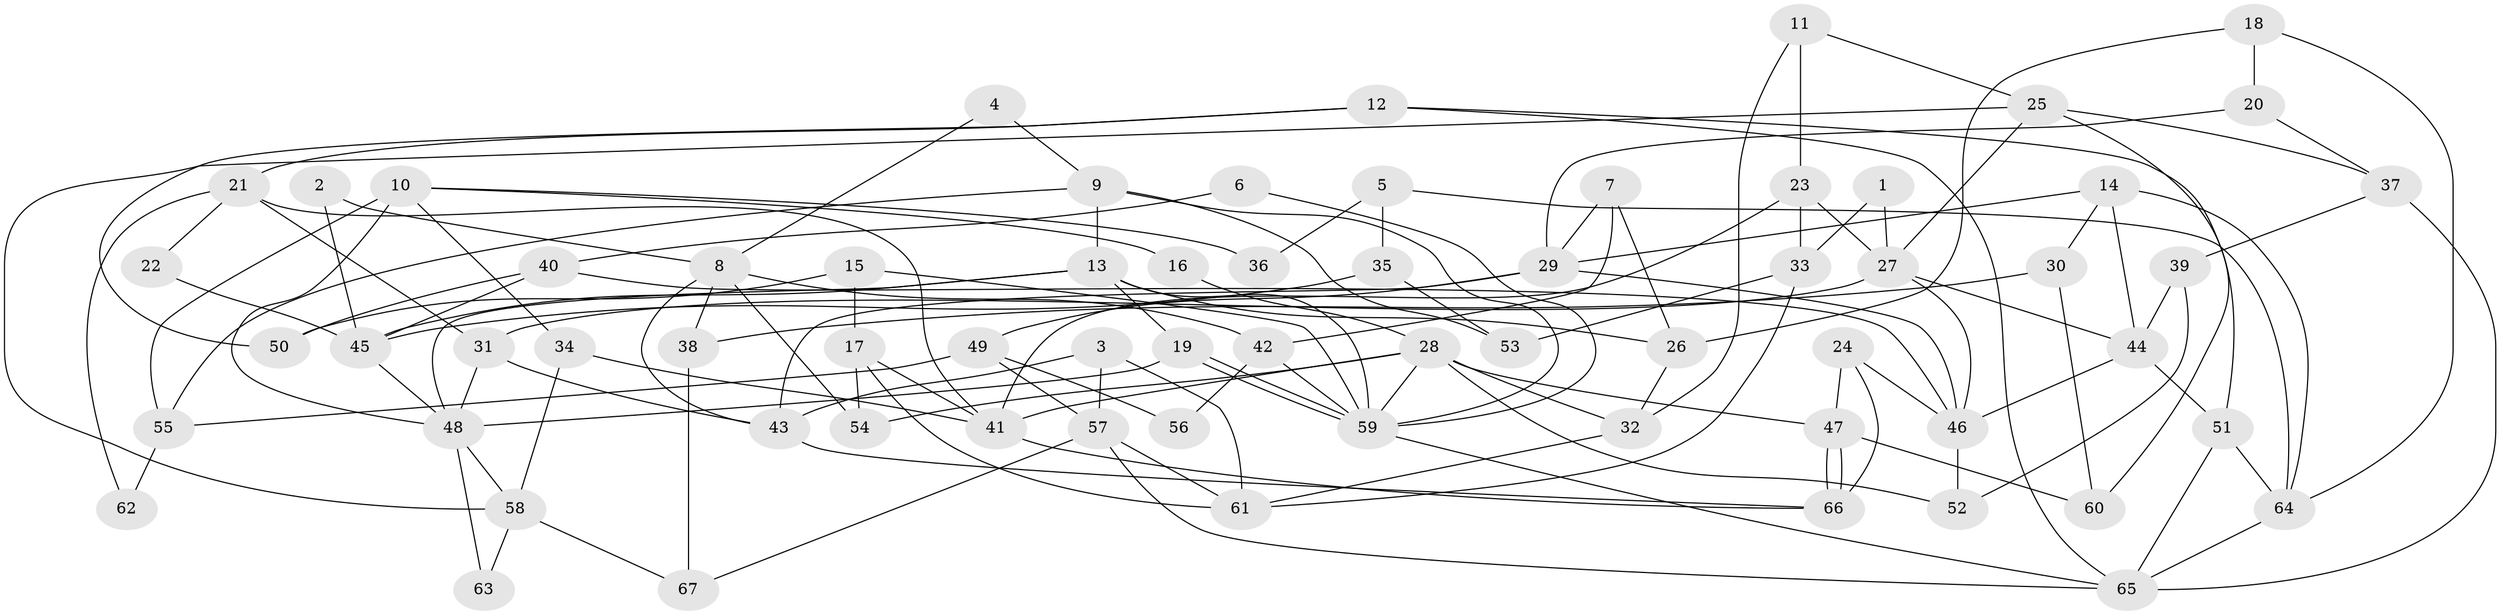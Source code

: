 // coarse degree distribution, {4: 0.34146341463414637, 2: 0.12195121951219512, 5: 0.14634146341463414, 7: 0.0975609756097561, 9: 0.024390243902439025, 8: 0.07317073170731707, 13: 0.024390243902439025, 3: 0.0975609756097561, 6: 0.07317073170731707}
// Generated by graph-tools (version 1.1) at 2025/42/03/06/25 10:42:00]
// undirected, 67 vertices, 134 edges
graph export_dot {
graph [start="1"]
  node [color=gray90,style=filled];
  1;
  2;
  3;
  4;
  5;
  6;
  7;
  8;
  9;
  10;
  11;
  12;
  13;
  14;
  15;
  16;
  17;
  18;
  19;
  20;
  21;
  22;
  23;
  24;
  25;
  26;
  27;
  28;
  29;
  30;
  31;
  32;
  33;
  34;
  35;
  36;
  37;
  38;
  39;
  40;
  41;
  42;
  43;
  44;
  45;
  46;
  47;
  48;
  49;
  50;
  51;
  52;
  53;
  54;
  55;
  56;
  57;
  58;
  59;
  60;
  61;
  62;
  63;
  64;
  65;
  66;
  67;
  1 -- 27;
  1 -- 33;
  2 -- 45;
  2 -- 8;
  3 -- 43;
  3 -- 57;
  3 -- 61;
  4 -- 8;
  4 -- 9;
  5 -- 35;
  5 -- 64;
  5 -- 36;
  6 -- 40;
  6 -- 59;
  7 -- 26;
  7 -- 42;
  7 -- 29;
  8 -- 54;
  8 -- 43;
  8 -- 38;
  8 -- 42;
  9 -- 13;
  9 -- 59;
  9 -- 53;
  9 -- 55;
  10 -- 34;
  10 -- 48;
  10 -- 16;
  10 -- 36;
  10 -- 55;
  11 -- 32;
  11 -- 23;
  11 -- 25;
  12 -- 51;
  12 -- 65;
  12 -- 21;
  12 -- 50;
  13 -- 19;
  13 -- 59;
  13 -- 26;
  13 -- 45;
  13 -- 48;
  14 -- 30;
  14 -- 29;
  14 -- 44;
  14 -- 64;
  15 -- 50;
  15 -- 59;
  15 -- 17;
  16 -- 28;
  17 -- 61;
  17 -- 41;
  17 -- 54;
  18 -- 64;
  18 -- 26;
  18 -- 20;
  19 -- 48;
  19 -- 59;
  19 -- 59;
  20 -- 29;
  20 -- 37;
  21 -- 31;
  21 -- 22;
  21 -- 41;
  21 -- 62;
  22 -- 45;
  23 -- 41;
  23 -- 27;
  23 -- 33;
  24 -- 47;
  24 -- 66;
  24 -- 46;
  25 -- 27;
  25 -- 37;
  25 -- 58;
  25 -- 60;
  26 -- 32;
  27 -- 44;
  27 -- 46;
  27 -- 31;
  28 -- 59;
  28 -- 41;
  28 -- 32;
  28 -- 47;
  28 -- 52;
  28 -- 54;
  29 -- 46;
  29 -- 43;
  29 -- 49;
  30 -- 60;
  30 -- 38;
  31 -- 43;
  31 -- 48;
  32 -- 61;
  33 -- 61;
  33 -- 53;
  34 -- 41;
  34 -- 58;
  35 -- 45;
  35 -- 53;
  37 -- 39;
  37 -- 65;
  38 -- 67;
  39 -- 52;
  39 -- 44;
  40 -- 46;
  40 -- 45;
  40 -- 50;
  41 -- 66;
  42 -- 59;
  42 -- 56;
  43 -- 66;
  44 -- 46;
  44 -- 51;
  45 -- 48;
  46 -- 52;
  47 -- 66;
  47 -- 66;
  47 -- 60;
  48 -- 58;
  48 -- 63;
  49 -- 55;
  49 -- 56;
  49 -- 57;
  51 -- 64;
  51 -- 65;
  55 -- 62;
  57 -- 65;
  57 -- 61;
  57 -- 67;
  58 -- 63;
  58 -- 67;
  59 -- 65;
  64 -- 65;
}
